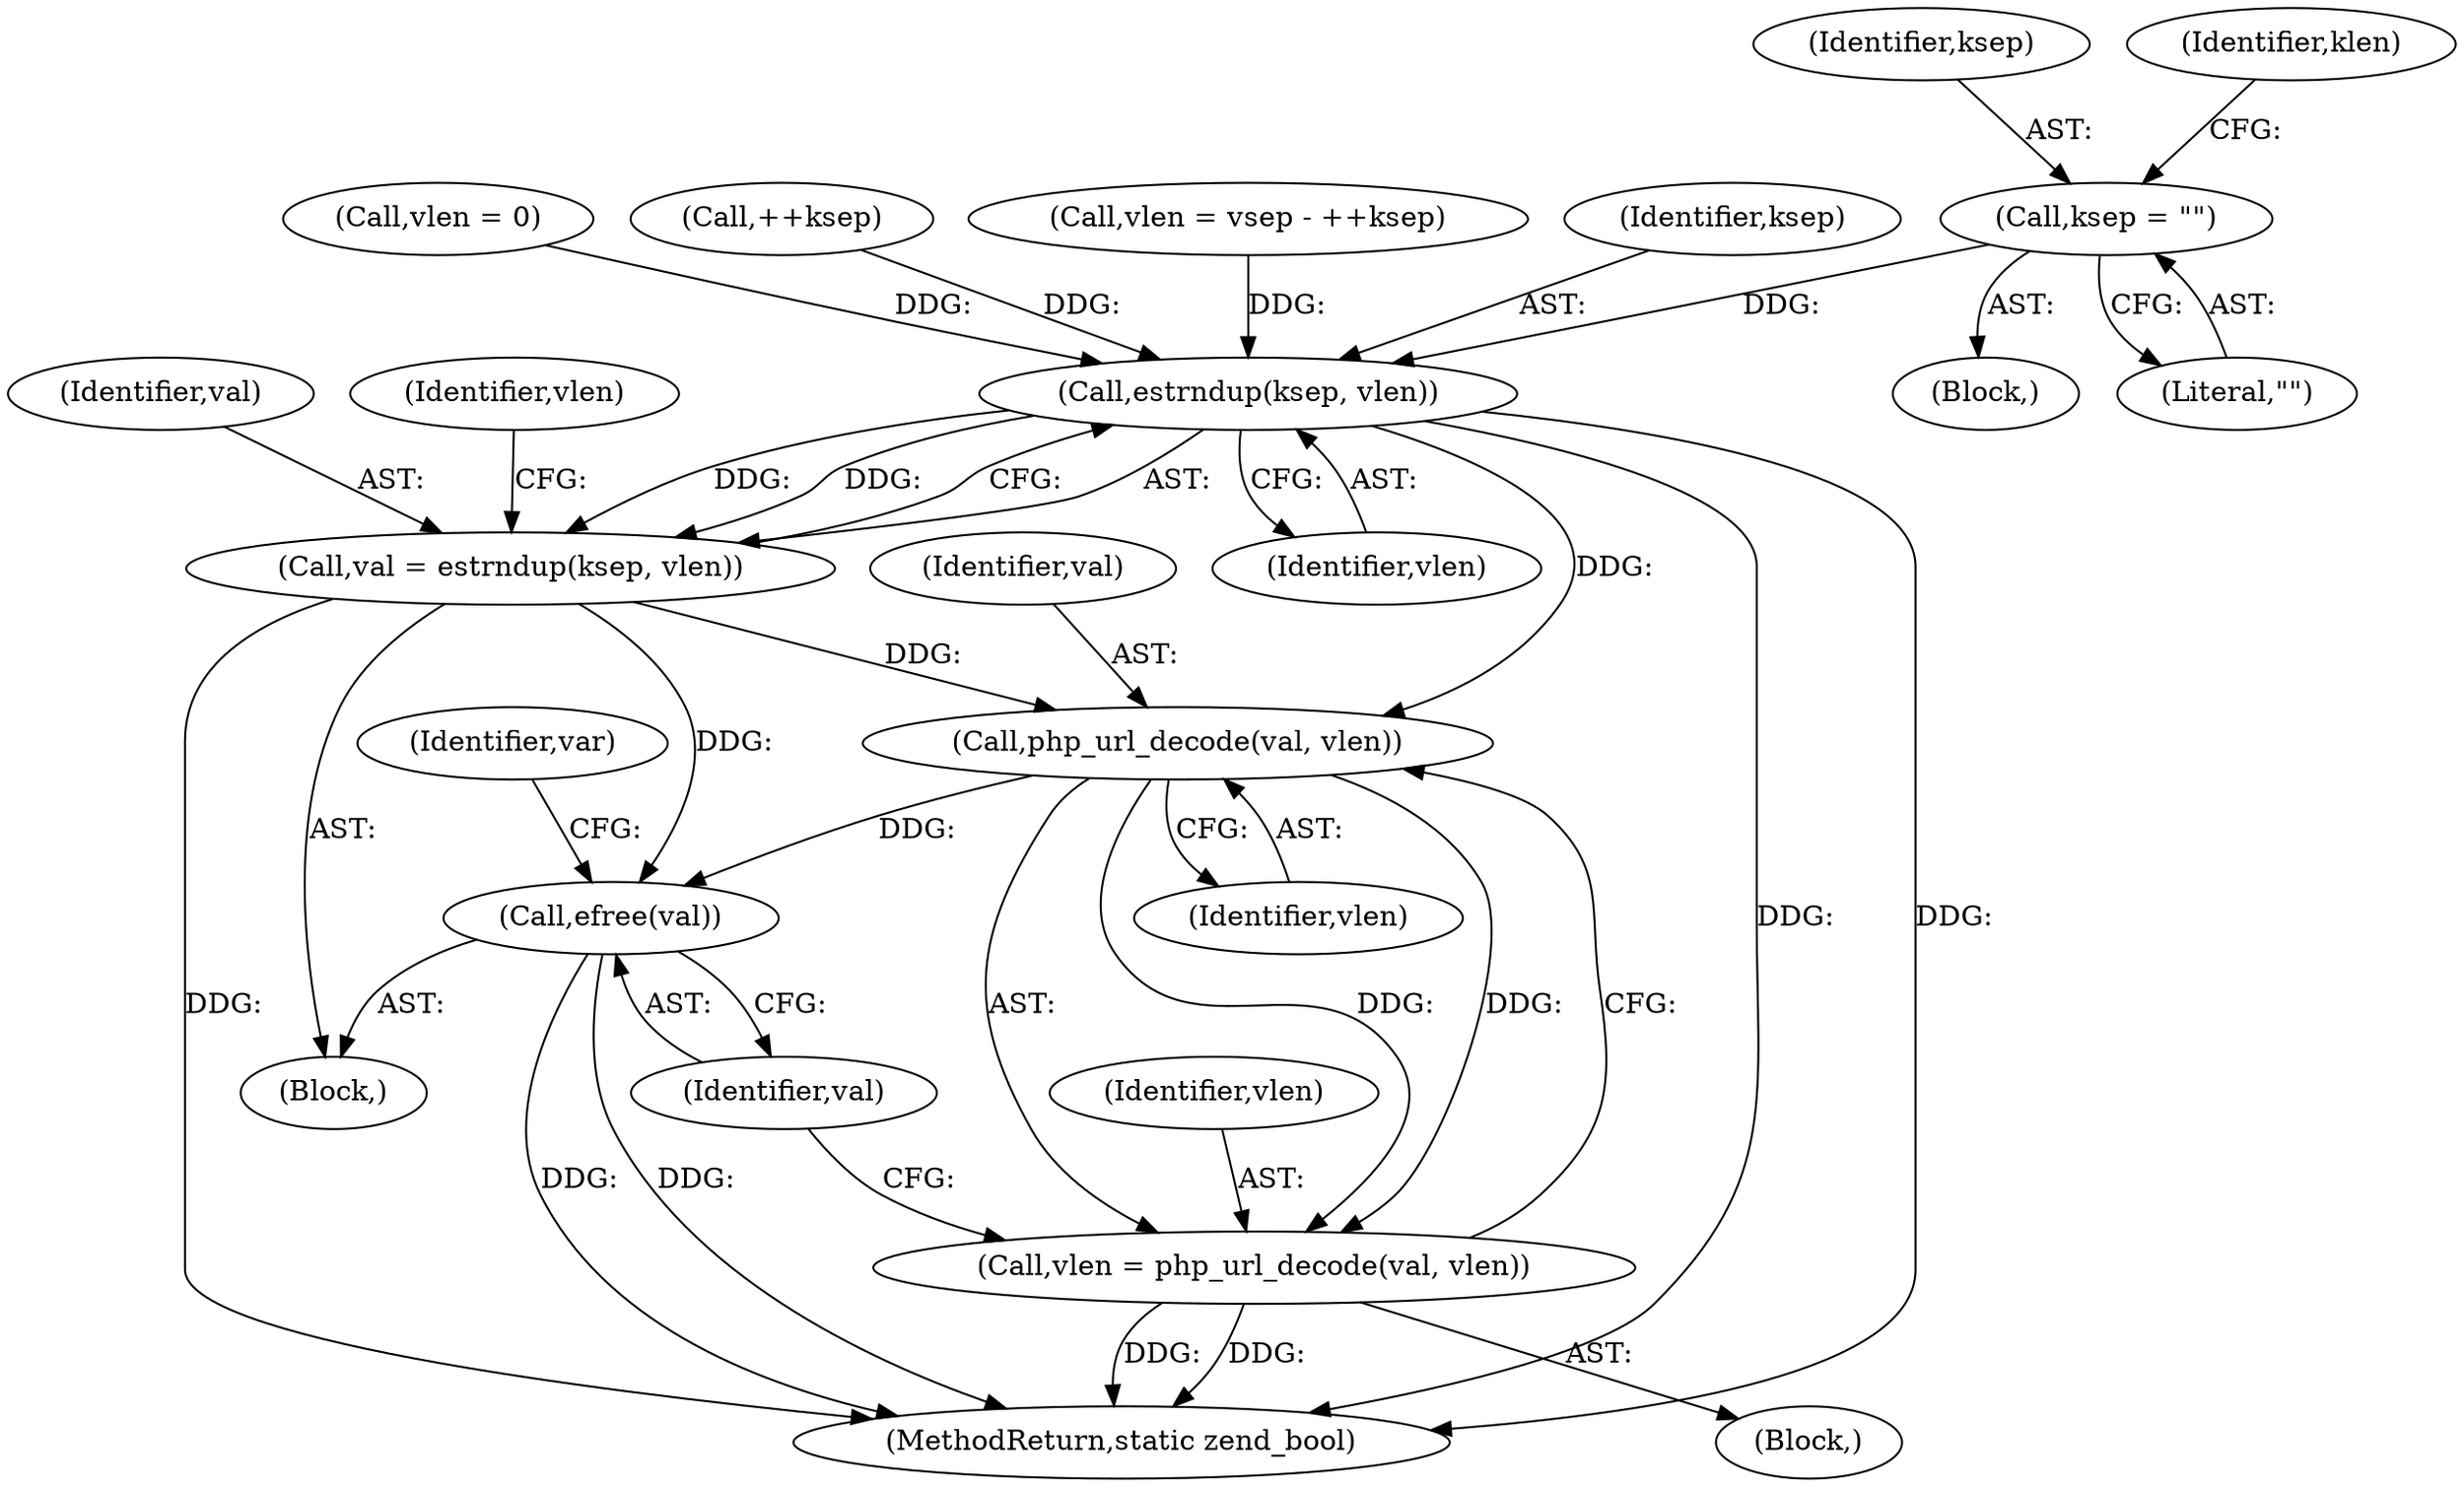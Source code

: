 digraph "0_php-src_0f8cf3b8497dc45c010c44ed9e96518e11e19fc3@pointer" {
"1000207" [label="(Call,ksep = \"\")"];
"1000227" [label="(Call,estrndup(ksep, vlen))"];
"1000225" [label="(Call,val = estrndup(ksep, vlen))"];
"1000235" [label="(Call,php_url_decode(val, vlen))"];
"1000233" [label="(Call,vlen = php_url_decode(val, vlen))"];
"1000239" [label="(Call,efree(val))"];
"1000228" [label="(Identifier,ksep)"];
"1000227" [label="(Call,estrndup(ksep, vlen))"];
"1000217" [label="(Call,vlen = 0)"];
"1000234" [label="(Identifier,vlen)"];
"1000208" [label="(Identifier,ksep)"];
"1000229" [label="(Identifier,vlen)"];
"1000203" [label="(Call,++ksep)"];
"1000236" [label="(Identifier,val)"];
"1000211" [label="(Identifier,klen)"];
"1000226" [label="(Identifier,val)"];
"1000206" [label="(Block,)"];
"1000233" [label="(Call,vlen = php_url_decode(val, vlen))"];
"1000225" [label="(Call,val = estrndup(ksep, vlen))"];
"1000237" [label="(Identifier,vlen)"];
"1000239" [label="(Call,efree(val))"];
"1000259" [label="(MethodReturn,static zend_bool)"];
"1000209" [label="(Literal,\"\")"];
"1000235" [label="(Call,php_url_decode(val, vlen))"];
"1000240" [label="(Identifier,val)"];
"1000243" [label="(Identifier,var)"];
"1000107" [label="(Block,)"];
"1000232" [label="(Block,)"];
"1000207" [label="(Call,ksep = \"\")"];
"1000199" [label="(Call,vlen = vsep - ++ksep)"];
"1000231" [label="(Identifier,vlen)"];
"1000207" -> "1000206"  [label="AST: "];
"1000207" -> "1000209"  [label="CFG: "];
"1000208" -> "1000207"  [label="AST: "];
"1000209" -> "1000207"  [label="AST: "];
"1000211" -> "1000207"  [label="CFG: "];
"1000207" -> "1000227"  [label="DDG: "];
"1000227" -> "1000225"  [label="AST: "];
"1000227" -> "1000229"  [label="CFG: "];
"1000228" -> "1000227"  [label="AST: "];
"1000229" -> "1000227"  [label="AST: "];
"1000225" -> "1000227"  [label="CFG: "];
"1000227" -> "1000259"  [label="DDG: "];
"1000227" -> "1000259"  [label="DDG: "];
"1000227" -> "1000225"  [label="DDG: "];
"1000227" -> "1000225"  [label="DDG: "];
"1000203" -> "1000227"  [label="DDG: "];
"1000199" -> "1000227"  [label="DDG: "];
"1000217" -> "1000227"  [label="DDG: "];
"1000227" -> "1000235"  [label="DDG: "];
"1000225" -> "1000107"  [label="AST: "];
"1000226" -> "1000225"  [label="AST: "];
"1000231" -> "1000225"  [label="CFG: "];
"1000225" -> "1000259"  [label="DDG: "];
"1000225" -> "1000235"  [label="DDG: "];
"1000225" -> "1000239"  [label="DDG: "];
"1000235" -> "1000233"  [label="AST: "];
"1000235" -> "1000237"  [label="CFG: "];
"1000236" -> "1000235"  [label="AST: "];
"1000237" -> "1000235"  [label="AST: "];
"1000233" -> "1000235"  [label="CFG: "];
"1000235" -> "1000233"  [label="DDG: "];
"1000235" -> "1000233"  [label="DDG: "];
"1000235" -> "1000239"  [label="DDG: "];
"1000233" -> "1000232"  [label="AST: "];
"1000234" -> "1000233"  [label="AST: "];
"1000240" -> "1000233"  [label="CFG: "];
"1000233" -> "1000259"  [label="DDG: "];
"1000233" -> "1000259"  [label="DDG: "];
"1000239" -> "1000107"  [label="AST: "];
"1000239" -> "1000240"  [label="CFG: "];
"1000240" -> "1000239"  [label="AST: "];
"1000243" -> "1000239"  [label="CFG: "];
"1000239" -> "1000259"  [label="DDG: "];
"1000239" -> "1000259"  [label="DDG: "];
}
